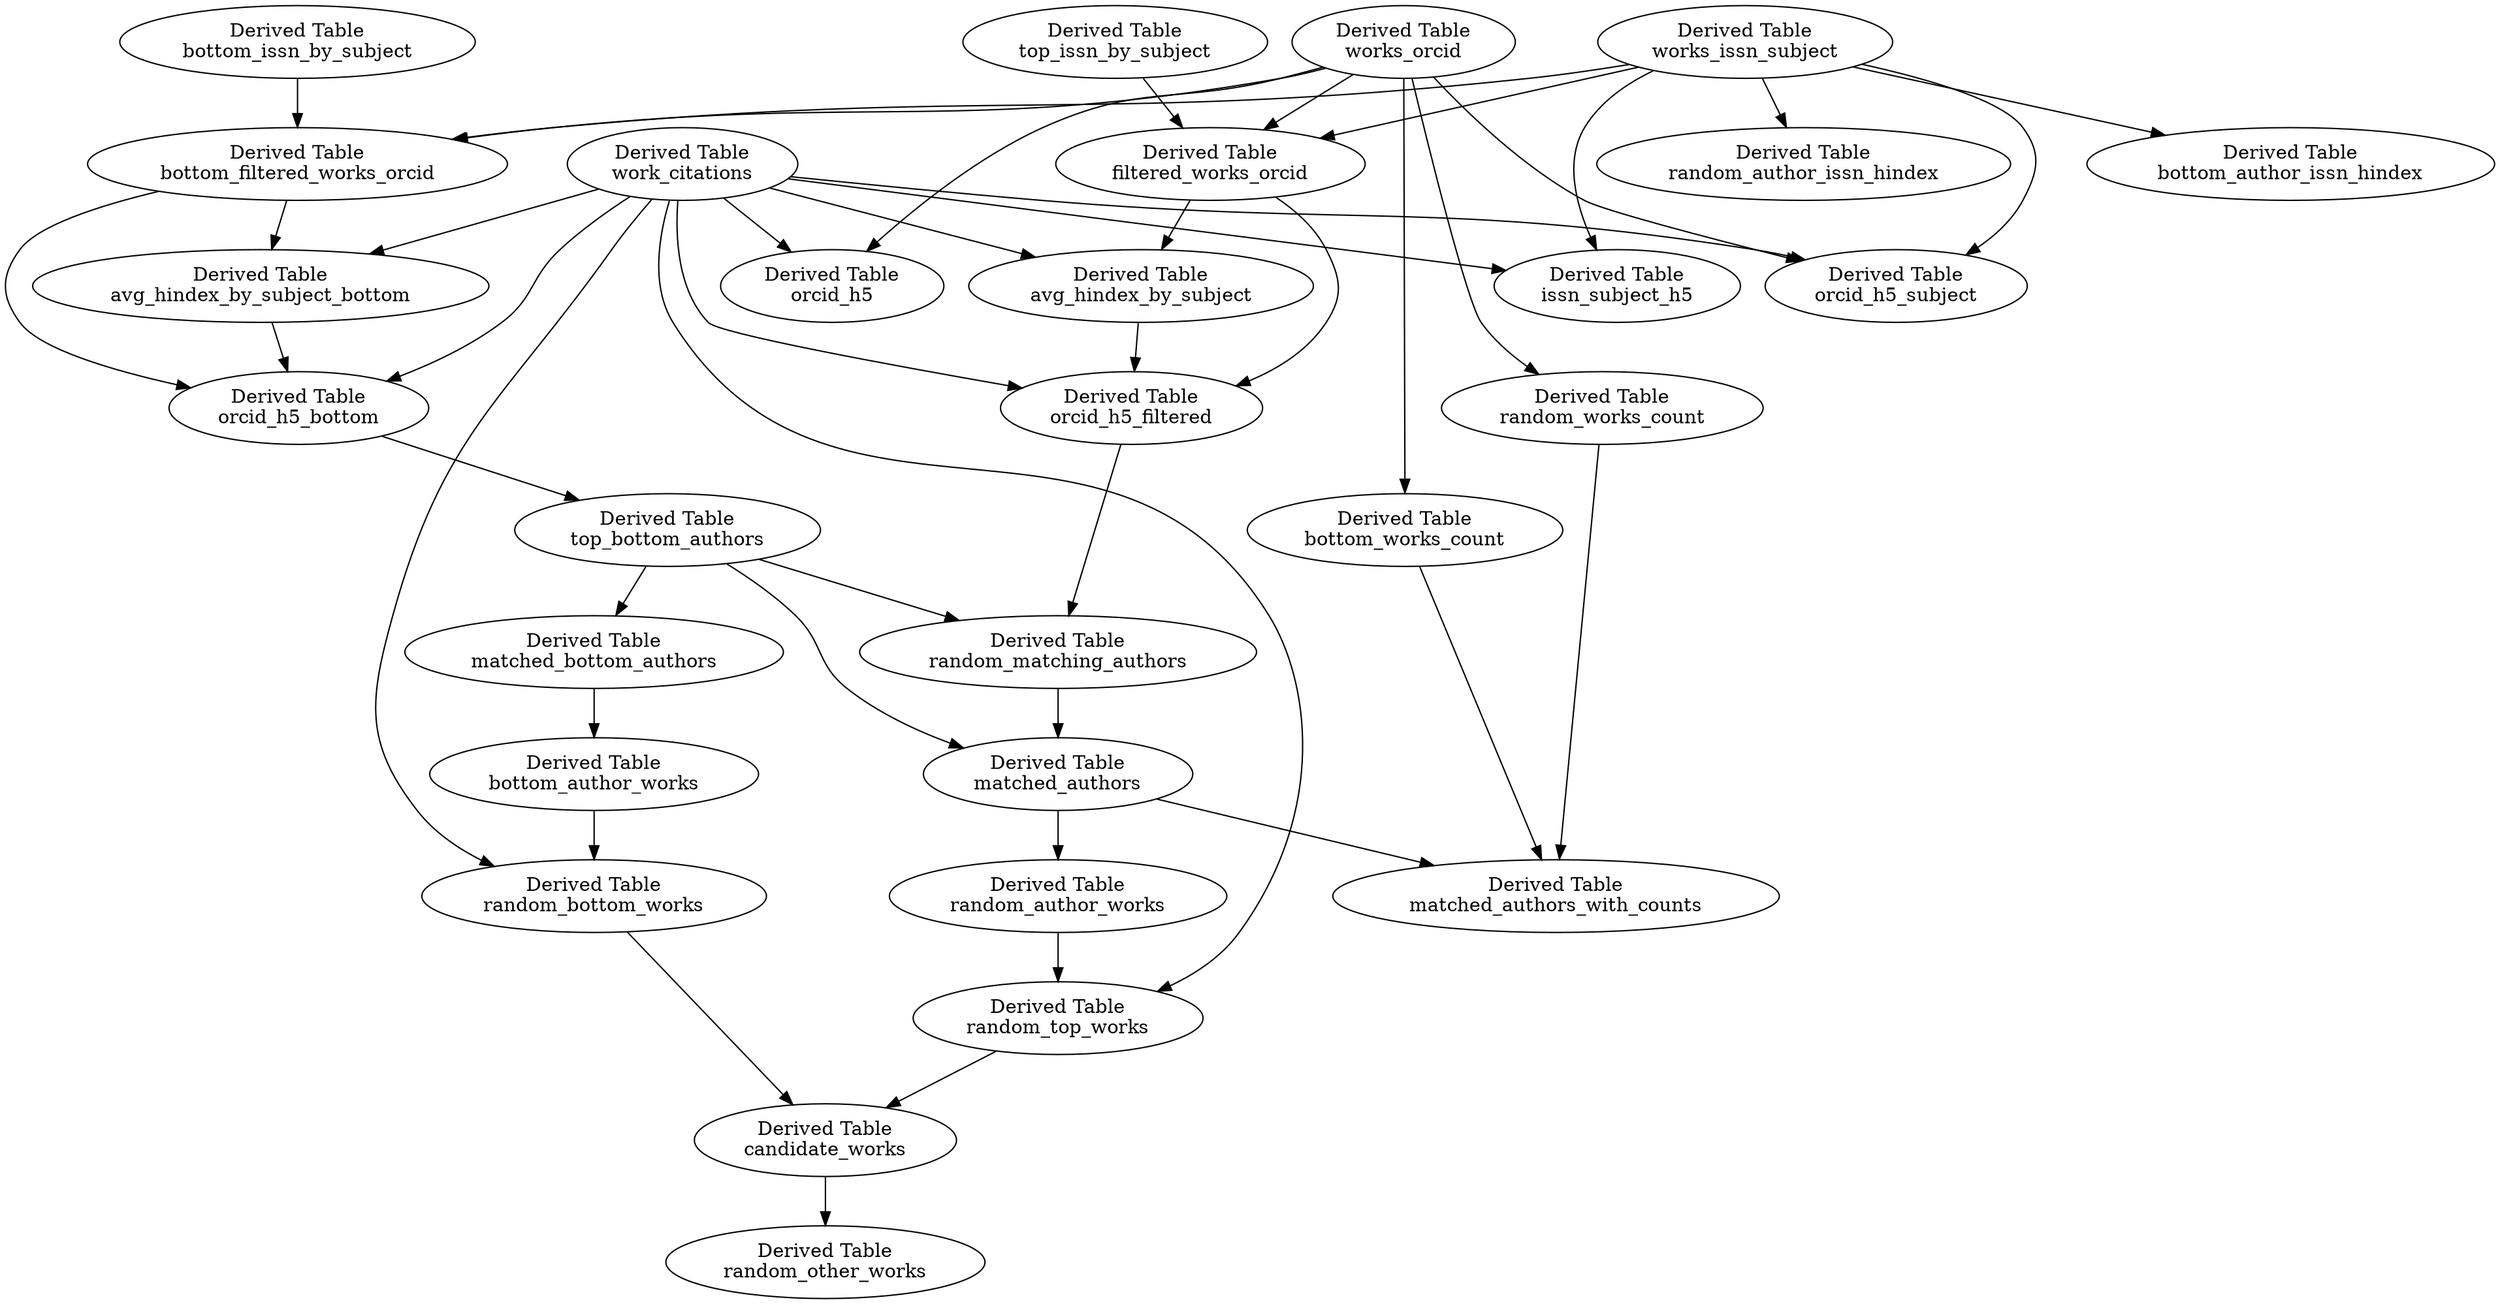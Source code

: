 digraph D {
	"Derived Table\nbottom_filtered_works_orcid" -> "Derived Table\navg_hindex_by_subject_bottom";
	"Derived Table\nwork_citations" -> "Derived Table\navg_hindex_by_subject_bottom";
	"Derived Table\nfiltered_works_orcid" -> "Derived Table\navg_hindex_by_subject";
	"Derived Table\nwork_citations" -> "Derived Table\navg_hindex_by_subject";
	"Derived Table\nworks_issn_subject" -> "Derived Table\nbottom_author_issn_hindex";
	"Derived Table\nmatched_bottom_authors" -> "Derived Table\nbottom_author_works";
	"Derived Table\nbottom_issn_by_subject" -> "Derived Table\nbottom_filtered_works_orcid";
	"Derived Table\nworks_issn_subject" -> "Derived Table\nbottom_filtered_works_orcid";
	"Derived Table\nworks_orcid" -> "Derived Table\nbottom_filtered_works_orcid";
	"Derived Table\nworks_orcid" -> "Derived Table\nbottom_works_count";
	"Derived Table\nrandom_bottom_works" -> "Derived Table\ncandidate_works";
	"Derived Table\nrandom_top_works" -> "Derived Table\ncandidate_works";
	"Derived Table\ntop_issn_by_subject" -> "Derived Table\nfiltered_works_orcid";
	"Derived Table\nworks_issn_subject" -> "Derived Table\nfiltered_works_orcid";
	"Derived Table\nworks_orcid" -> "Derived Table\nfiltered_works_orcid";
	"Derived Table\nwork_citations" -> "Derived Table\nissn_subject_h5";
	"Derived Table\nworks_issn_subject" -> "Derived Table\nissn_subject_h5";
	"Derived Table\nrandom_matching_authors" -> "Derived Table\nmatched_authors";
	"Derived Table\ntop_bottom_authors" -> "Derived Table\nmatched_authors";
	"Derived Table\nbottom_works_count" -> "Derived Table\nmatched_authors_with_counts";
	"Derived Table\nmatched_authors" -> "Derived Table\nmatched_authors_with_counts";
	"Derived Table\nrandom_works_count" -> "Derived Table\nmatched_authors_with_counts";
	"Derived Table\ntop_bottom_authors" -> "Derived Table\nmatched_bottom_authors";
	"Derived Table\navg_hindex_by_subject_bottom" -> "Derived Table\norcid_h5_bottom";
	"Derived Table\nbottom_filtered_works_orcid" -> "Derived Table\norcid_h5_bottom";
	"Derived Table\nwork_citations" -> "Derived Table\norcid_h5_bottom";
	"Derived Table\navg_hindex_by_subject" -> "Derived Table\norcid_h5_filtered";
	"Derived Table\nfiltered_works_orcid" -> "Derived Table\norcid_h5_filtered";
	"Derived Table\nwork_citations" -> "Derived Table\norcid_h5_filtered";
	"Derived Table\nwork_citations" -> "Derived Table\norcid_h5_subject";
	"Derived Table\nworks_issn_subject" -> "Derived Table\norcid_h5_subject";
	"Derived Table\nworks_orcid" -> "Derived Table\norcid_h5_subject";
	"Derived Table\nwork_citations" -> "Derived Table\norcid_h5";
	"Derived Table\nworks_orcid" -> "Derived Table\norcid_h5";
	"Derived Table\nworks_issn_subject" -> "Derived Table\nrandom_author_issn_hindex";
	"Derived Table\nmatched_authors" -> "Derived Table\nrandom_author_works";
	"Derived Table\nbottom_author_works" -> "Derived Table\nrandom_bottom_works";
	"Derived Table\nwork_citations" -> "Derived Table\nrandom_bottom_works";
	"Derived Table\norcid_h5_filtered" -> "Derived Table\nrandom_matching_authors";
	"Derived Table\ntop_bottom_authors" -> "Derived Table\nrandom_matching_authors";
	"Derived Table\ncandidate_works" -> "Derived Table\nrandom_other_works";
	"Derived Table\nrandom_author_works" -> "Derived Table\nrandom_top_works";
	"Derived Table\nwork_citations" -> "Derived Table\nrandom_top_works";
	"Derived Table\nworks_orcid" -> "Derived Table\nrandom_works_count";
	"Derived Table\norcid_h5_bottom" -> "Derived Table\ntop_bottom_authors";
}
